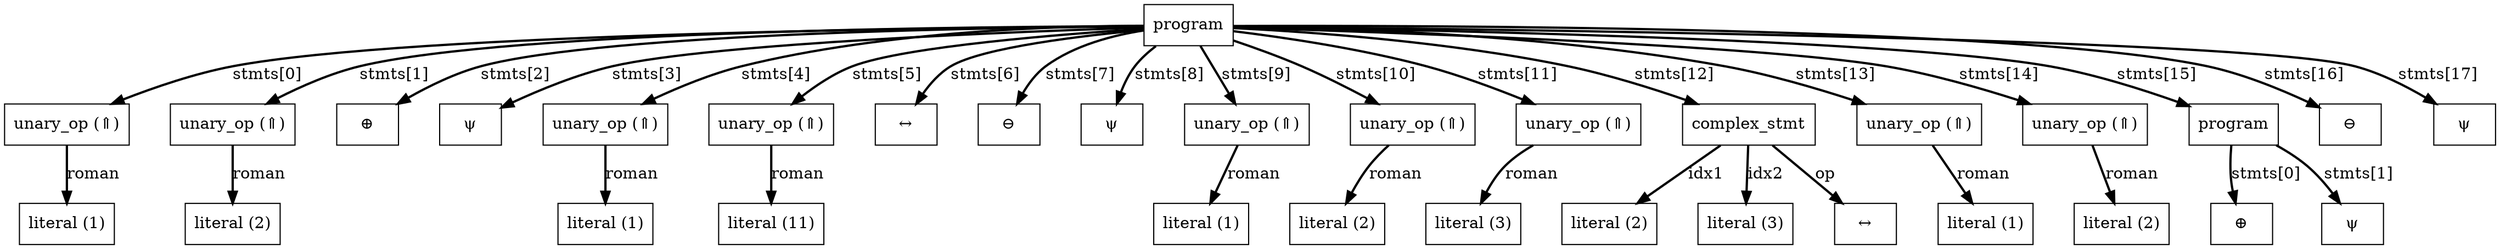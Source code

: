 digraph parsetree {
    ratio=fill
    node [shape="box"]
    edge [style=bold]
    ranksep=equally
    nodesep=0.5
    rankdir = TB
    clusterrank = local
N0 [label="program"]
N1 [label="unary_op (⇑)"]
N2 [label="literal (1)"]
N1->N2 [label="roman"]
N0->N1 [label="stmts[0]"]
N3 [label="unary_op (⇑)"]
N4 [label="literal (2)"]
N3->N4 [label="roman"]
N0->N3 [label="stmts[1]"]
N5 [label="⊕"]
N0->N5 [label="stmts[2]"]
N6 [label="ψ"]
N0->N6 [label="stmts[3]"]
N7 [label="unary_op (⇑)"]
N8 [label="literal (1)"]
N7->N8 [label="roman"]
N0->N7 [label="stmts[4]"]
N9 [label="unary_op (⇑)"]
N10 [label="literal (11)"]
N9->N10 [label="roman"]
N0->N9 [label="stmts[5]"]
N11 [label="↔"]
N0->N11 [label="stmts[6]"]
N12 [label="⊖"]
N0->N12 [label="stmts[7]"]
N13 [label="ψ"]
N0->N13 [label="stmts[8]"]
N14 [label="unary_op (⇑)"]
N15 [label="literal (1)"]
N14->N15 [label="roman"]
N0->N14 [label="stmts[9]"]
N16 [label="unary_op (⇑)"]
N17 [label="literal (2)"]
N16->N17 [label="roman"]
N0->N16 [label="stmts[10]"]
N18 [label="unary_op (⇑)"]
N19 [label="literal (3)"]
N18->N19 [label="roman"]
N0->N18 [label="stmts[11]"]
N20 [label="complex_stmt"]
N21 [label="literal (2)"]
N20->N21 [label="idx1"]
N22 [label="literal (3)"]
N20->N22 [label="idx2"]
N23 [label="↔"]
N20->N23 [label="op"]
N0->N20 [label="stmts[12]"]
N24 [label="unary_op (⇑)"]
N25 [label="literal (1)"]
N24->N25 [label="roman"]
N0->N24 [label="stmts[13]"]
N26 [label="unary_op (⇑)"]
N27 [label="literal (2)"]
N26->N27 [label="roman"]
N0->N26 [label="stmts[14]"]
N28 [label="program"]
N29 [label="⊕"]
N28->N29 [label="stmts[0]"]
N30 [label="ψ"]
N28->N30 [label="stmts[1]"]
N0->N28 [label="stmts[15]"]
N31 [label="⊖"]
N0->N31 [label="stmts[16]"]
N32 [label="ψ"]
N0->N32 [label="stmts[17]"]
}
